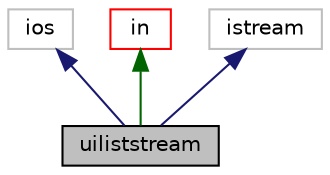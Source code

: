 digraph "uiliststream"
{
  bgcolor="transparent";
  edge [fontname="Helvetica",fontsize="10",labelfontname="Helvetica",labelfontsize="10"];
  node [fontname="Helvetica",fontsize="10",shape=record];
  Node1 [label="uiliststream",height=0.2,width=0.4,color="black", fillcolor="grey75", style="filled" fontcolor="black"];
  Node2 -> Node1 [dir="back",color="midnightblue",fontsize="10",style="solid",fontname="Helvetica"];
  Node2 [label="ios",height=0.2,width=0.4,color="grey75"];
  Node3 -> Node1 [dir="back",color="darkgreen",fontsize="10",style="solid",fontname="Helvetica"];
  Node3 [label="in",height=0.2,width=0.4,color="red",URL="$classFoam_1_1memorybuf_1_1in.html",tooltip="An input streambuf for memory access. "];
  Node4 -> Node1 [dir="back",color="midnightblue",fontsize="10",style="solid",fontname="Helvetica"];
  Node4 [label="istream",height=0.2,width=0.4,color="grey75"];
}
